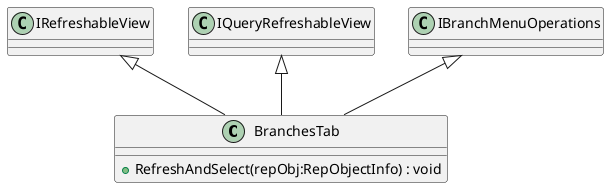 @startuml
class BranchesTab {
    + RefreshAndSelect(repObj:RepObjectInfo) : void
}
IRefreshableView <|-- BranchesTab
IQueryRefreshableView <|-- BranchesTab
IBranchMenuOperations <|-- BranchesTab
@enduml
